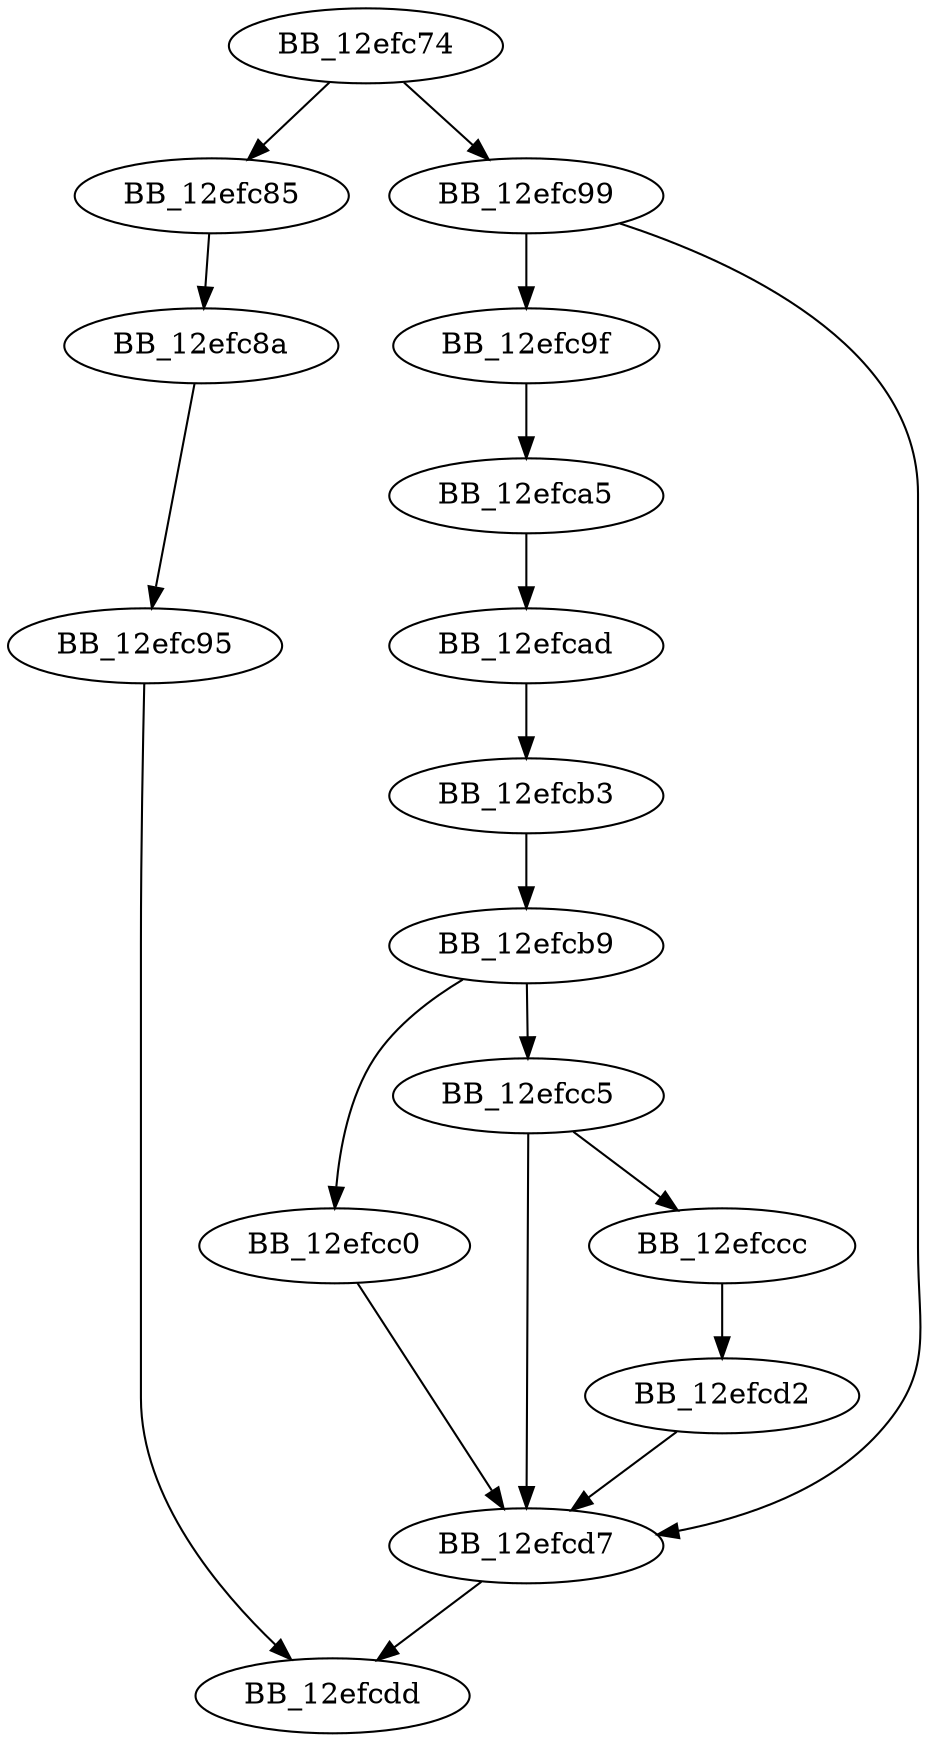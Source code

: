 DiGraph __fclose_nolock{
BB_12efc74->BB_12efc85
BB_12efc74->BB_12efc99
BB_12efc85->BB_12efc8a
BB_12efc8a->BB_12efc95
BB_12efc95->BB_12efcdd
BB_12efc99->BB_12efc9f
BB_12efc99->BB_12efcd7
BB_12efc9f->BB_12efca5
BB_12efca5->BB_12efcad
BB_12efcad->BB_12efcb3
BB_12efcb3->BB_12efcb9
BB_12efcb9->BB_12efcc0
BB_12efcb9->BB_12efcc5
BB_12efcc0->BB_12efcd7
BB_12efcc5->BB_12efccc
BB_12efcc5->BB_12efcd7
BB_12efccc->BB_12efcd2
BB_12efcd2->BB_12efcd7
BB_12efcd7->BB_12efcdd
}
